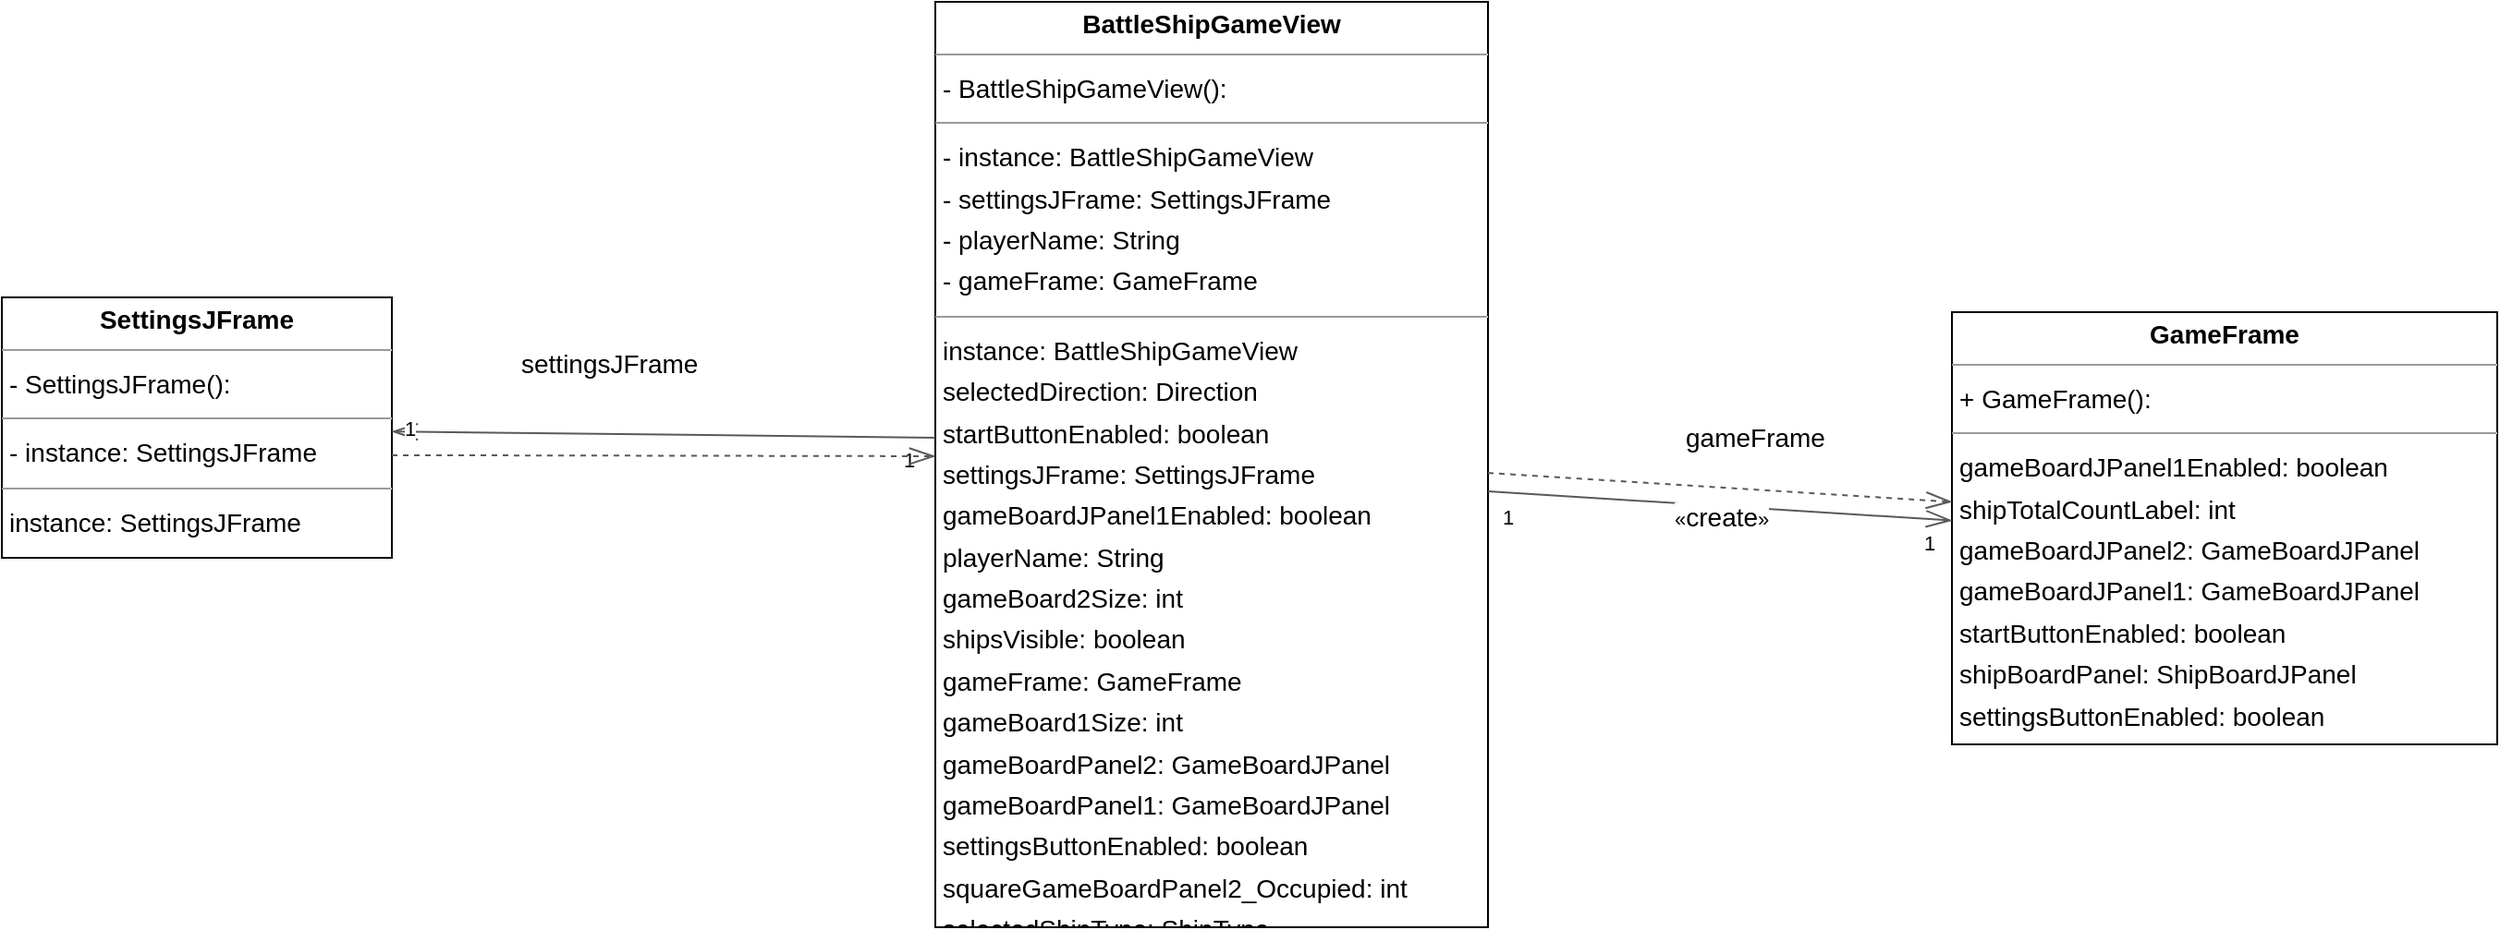 <mxfile version="14.1.8" type="device"><diagram id="_iOedvQEyodJ9sgck2_Y" name="Pagina-1"><mxGraphModel dx="2610" dy="1730" grid="1" gridSize="10" guides="1" tooltips="1" connect="1" arrows="1" fold="1" page="0" pageScale="1" pageWidth="3300" pageHeight="4681" background="none" math="0" shadow="0"><root><mxCell id="0"/><mxCell id="1" parent="0"/><mxCell id="node2" value="&lt;p style=&quot;margin:0px;margin-top:4px;text-align:center;&quot;&gt;&lt;b&gt;BattleShipGameView&lt;/b&gt;&lt;/p&gt;&lt;hr size=&quot;1&quot;/&gt;&lt;p style=&quot;margin:0 0 0 4px;line-height:1.6;&quot;&gt;- BattleShipGameView(): &lt;/p&gt;&lt;hr size=&quot;1&quot;/&gt;&lt;p style=&quot;margin:0 0 0 4px;line-height:1.6;&quot;&gt;- instance: BattleShipGameView&lt;br/&gt;- settingsJFrame: SettingsJFrame&lt;br/&gt;- playerName: String&lt;br/&gt;- gameFrame: GameFrame&lt;/p&gt;&lt;hr size=&quot;1&quot;/&gt;&lt;p style=&quot;margin:0 0 0 4px;line-height:1.6;&quot;&gt; instance: BattleShipGameView&lt;br/&gt; selectedDirection: Direction&lt;br/&gt; startButtonEnabled: boolean&lt;br/&gt; settingsJFrame: SettingsJFrame&lt;br/&gt; gameBoardJPanel1Enabled: boolean&lt;br/&gt; playerName: String&lt;br/&gt; gameBoard2Size: int&lt;br/&gt; shipsVisible: boolean&lt;br/&gt; gameFrame: GameFrame&lt;br/&gt; gameBoard1Size: int&lt;br/&gt; gameBoardPanel2: GameBoardJPanel&lt;br/&gt; gameBoardPanel1: GameBoardJPanel&lt;br/&gt; settingsButtonEnabled: boolean&lt;br/&gt; squareGameBoardPanel2_Occupied: int&lt;br/&gt; selectedShipType: ShipType&lt;/p&gt;" style="verticalAlign=top;align=left;overflow=fill;fontSize=14;fontFamily=Helvetica;html=1;rounded=0;shadow=0;comic=0;labelBackgroundColor=none;strokeWidth=1;" parent="1" vertex="1"><mxGeometry x="356" y="-191" width="299" height="501" as="geometry"/></mxCell><mxCell id="node0" value="&lt;p style=&quot;margin:0px;margin-top:4px;text-align:center;&quot;&gt;&lt;b&gt;GameFrame&lt;/b&gt;&lt;/p&gt;&lt;hr size=&quot;1&quot;/&gt;&lt;p style=&quot;margin:0 0 0 4px;line-height:1.6;&quot;&gt;+ GameFrame(): &lt;/p&gt;&lt;hr size=&quot;1&quot;/&gt;&lt;p style=&quot;margin:0 0 0 4px;line-height:1.6;&quot;&gt; gameBoardJPanel1Enabled: boolean&lt;br/&gt; shipTotalCountLabel: int&lt;br/&gt; gameBoardJPanel2: GameBoardJPanel&lt;br/&gt; gameBoardJPanel1: GameBoardJPanel&lt;br/&gt; startButtonEnabled: boolean&lt;br/&gt; shipBoardPanel: ShipBoardJPanel&lt;br/&gt; settingsButtonEnabled: boolean&lt;/p&gt;" style="verticalAlign=top;align=left;overflow=fill;fontSize=14;fontFamily=Helvetica;html=1;rounded=0;shadow=0;comic=0;labelBackgroundColor=none;strokeWidth=1;" parent="1" vertex="1"><mxGeometry x="906" y="-23" width="295" height="234" as="geometry"/></mxCell><mxCell id="node1" value="&lt;p style=&quot;margin:0px;margin-top:4px;text-align:center;&quot;&gt;&lt;b&gt;SettingsJFrame&lt;/b&gt;&lt;/p&gt;&lt;hr size=&quot;1&quot;/&gt;&lt;p style=&quot;margin:0 0 0 4px;line-height:1.6;&quot;&gt;- SettingsJFrame(): &lt;/p&gt;&lt;hr size=&quot;1&quot;/&gt;&lt;p style=&quot;margin:0 0 0 4px;line-height:1.6;&quot;&gt;- instance: SettingsJFrame&lt;/p&gt;&lt;hr size=&quot;1&quot;/&gt;&lt;p style=&quot;margin:0 0 0 4px;line-height:1.6;&quot;&gt; instance: SettingsJFrame&lt;/p&gt;" style="verticalAlign=top;align=left;overflow=fill;fontSize=14;fontFamily=Helvetica;html=1;rounded=0;shadow=0;comic=0;labelBackgroundColor=none;strokeWidth=1;" parent="1" vertex="1"><mxGeometry x="-149" y="-31" width="211" height="141" as="geometry"/></mxCell><mxCell id="edge0" value="" style="html=1;rounded=1;;dashed=0;startArrow=diamondThinstartSize=12;endArrow=openThin;endSize=12;strokeColor=#595959;exitX=1.000;exitY=0.529;exitDx=0;exitDy=0;entryX=0.000;entryY=0.482;entryDx=0;entryDy=0;" parent="1" source="node2" target="node0" edge="1"><mxGeometry width="50" height="50" relative="1" as="geometry"><Array as="points"/></mxGeometry></mxCell><mxCell id="label0" value="1" style="edgeLabel;resizable=0;html=1;align=left;verticalAlign=top;strokeColor=default;" parent="edge0" vertex="1" connectable="0"><mxGeometry x="661" y="75" as="geometry"/></mxCell><mxCell id="label4" value="1" style="edgeLabel;resizable=0;html=1;align=left;verticalAlign=top;strokeColor=default;" parent="edge0" vertex="1" connectable="0"><mxGeometry x="889" y="89" as="geometry"/></mxCell><mxCell id="label5" value="&lt;font style=&quot;font-size: 14px&quot;&gt;gameFrame&lt;/font&gt;" style="edgeLabel;resizable=0;html=1;align=left;verticalAlign=top;strokeColor=default;" parent="edge0" vertex="1" connectable="0"><mxGeometry x="760" y="30" as="geometry"/></mxCell><mxCell id="edge3" value="" style="html=1;rounded=1;;dashed=1;startArrow=none;endArrow=openThin;endSize=12;strokeColor=#595959;exitX=1.000;exitY=0.509;exitDx=0;exitDy=0;entryX=0.000;entryY=0.439;entryDx=0;entryDy=0;" parent="1" source="node2" target="node0" edge="1"><mxGeometry width="50" height="50" relative="1" as="geometry"><Array as="points"/></mxGeometry></mxCell><mxCell id="label20" value="«&lt;font style=&quot;font-size: 14px&quot;&gt;create&lt;/font&gt;»" style="edgeLabel;resizable=0;html=1;align=left;verticalAlign=top;strokeColor=default;" parent="edge3" vertex="1" connectable="0"><mxGeometry x="754" y="73" as="geometry"/></mxCell><mxCell id="edge1" value="" style="html=1;rounded=1;;dashed=0;startArrow=diamondThinstartSize=12;endArrow=openThin;endSize=12;strokeColor=#595959;exitX=0.000;exitY=0.471;exitDx=0;exitDy=0;entryX=1.000;entryY=0.515;entryDx=0;entryDy=0;" parent="1" source="node2" target="node1" edge="1"><mxGeometry width="50" height="50" relative="1" as="geometry"><Array as="points"/></mxGeometry></mxCell><mxCell id="label6" value="1" style="edgeLabel;resizable=0;html=1;align=left;verticalAlign=top;strokeColor=default;" parent="edge1" vertex="1" connectable="0"><mxGeometry x="337" y="44" as="geometry"/></mxCell><mxCell id="label10" value="1" style="edgeLabel;resizable=0;html=1;align=left;verticalAlign=top;strokeColor=default;" parent="edge1" vertex="1" connectable="0"><mxGeometry x="67" y="27" as="geometry"/></mxCell><mxCell id="label11" value="&lt;font style=&quot;font-size: 14px&quot;&gt;settingsJFrame&lt;/font&gt;" style="edgeLabel;resizable=0;html=1;align=left;verticalAlign=top;strokeColor=default;" parent="edge1" vertex="1" connectable="0"><mxGeometry x="130" y="-10" as="geometry"/></mxCell><mxCell id="edge2" value="" style="html=1;rounded=1;;dashed=1;startArrow=none;endArrow=openThin;endSize=12;strokeColor=#595959;exitX=1.000;exitY=0.606;exitDx=0;exitDy=0;entryX=0.000;entryY=0.491;entryDx=0;entryDy=0;" parent="1" source="node1" target="node2" edge="1"><mxGeometry width="50" height="50" relative="1" as="geometry"><Array as="points"/></mxGeometry></mxCell></root></mxGraphModel></diagram></mxfile>